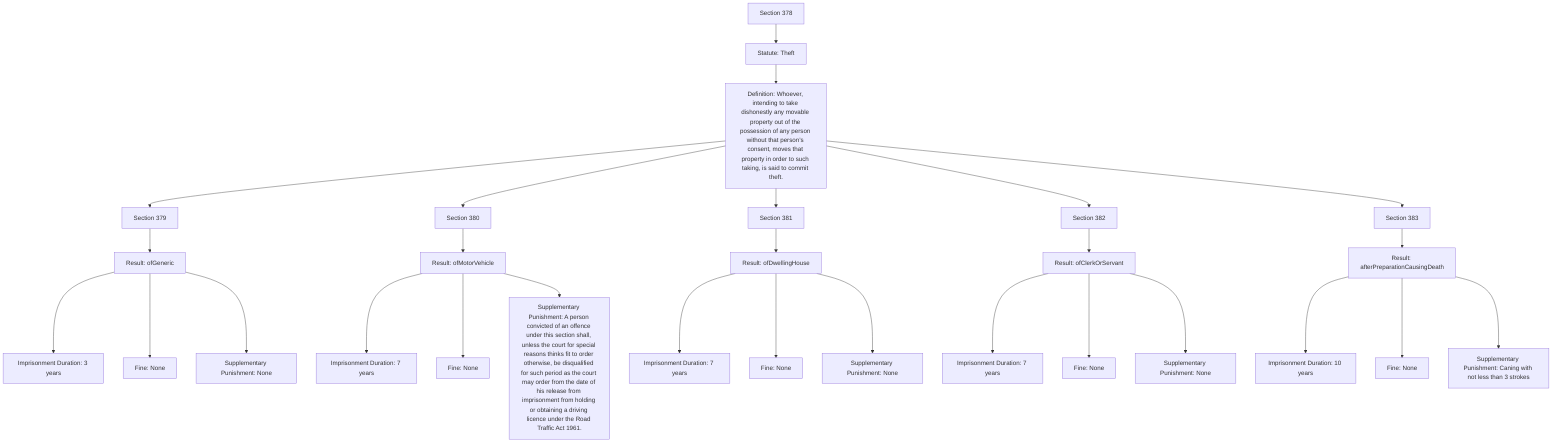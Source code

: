 graph TD

    A[Section 378] --> B[Statute: Theft] --> C[Definition: Whoever, intending to take dishonestly any movable property out of the possession of any person without that person’s consent, moves that property in order to such taking, is said to commit theft.]

    C --> D[Section 379] --> E[Result: ofGeneric]
    E --> E1[Imprisonment Duration: 3 years]
    E --> E2[Fine: None]
    E --> E3[Supplementary Punishment: None]

    C --> F[Section 380] --> G[Result: ofMotorVehicle]
    G --> G1[Imprisonment Duration: 7 years]
    G --> G2[Fine: None]
    G --> G3[Supplementary Punishment: A person convicted of an offence under this section shall, unless the court for special reasons thinks fit to order otherwise, be disqualified for such period as the court may order from the date of his release from imprisonment from holding or obtaining a driving licence under the Road Traffic Act 1961.]

    C --> H[Section 381] --> I[Result: ofDwellingHouse]
    I --> I1[Imprisonment Duration: 7 years]
    I --> I2[Fine: None]
    I --> I3[Supplementary Punishment: None]

    C --> J[Section 382] --> K[Result: ofClerkOrServant]
    K --> K1[Imprisonment Duration: 7 years]
    K --> K2[Fine: None]
    K --> K3[Supplementary Punishment: None]

    C --> L[Section 383] --> M[Result: afterPreparationCausingDeath]
    M --> M1[Imprisonment Duration: 10 years]
    M --> M2[Fine: None]
    M --> M3[Supplementary Punishment: Caning with not less than 3 strokes]